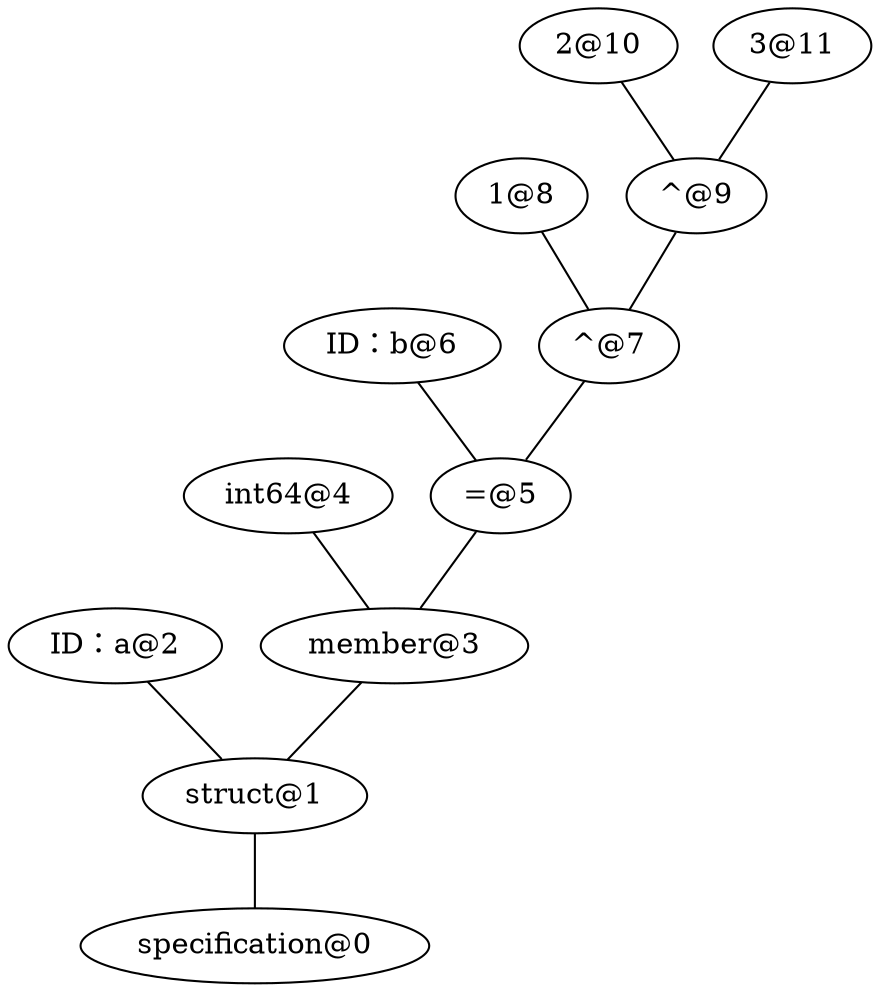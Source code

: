 graph{
    { rank=same; "specification@0"}
    { rank=same; "struct@1"}
    { rank=same; "ID：a@2"; "member@3"}
    { rank=same; "int64@4"; "=@5"}
    { rank=same; "ID：b@6"; "^@7"}
    { rank=same; "1@8"; "^@9"}
    { rank=same; "2@10"; "3@11"}

    "struct@1" -- "specification@0"
    "ID：a@2" -- "struct@1"
    "member@3" -- "struct@1"
    "int64@4" -- "member@3"
    "=@5" -- "member@3"
    "ID：b@6" -- "=@5"
    "^@7" -- "=@5"
    "1@8" -- "^@7"
    "^@9" -- "^@7"
    "2@10" -- "^@9"
    "3@11" -- "^@9"
}